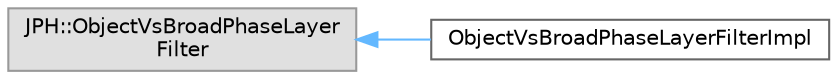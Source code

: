 digraph "Graphical Class Hierarchy"
{
 // LATEX_PDF_SIZE
  bgcolor="transparent";
  edge [fontname=Helvetica,fontsize=10,labelfontname=Helvetica,labelfontsize=10];
  node [fontname=Helvetica,fontsize=10,shape=box,height=0.2,width=0.4];
  rankdir="LR";
  Node0 [id="Node000000",label="JPH::ObjectVsBroadPhaseLayer\lFilter",height=0.2,width=0.4,color="grey60", fillcolor="#E0E0E0", style="filled",tooltip=" "];
  Node0 -> Node1 [id="edge107_Node000000_Node000001",dir="back",color="steelblue1",style="solid",tooltip=" "];
  Node1 [id="Node000001",label="ObjectVsBroadPhaseLayerFilterImpl",height=0.2,width=0.4,color="grey40", fillcolor="white", style="filled",URL="$class_object_vs_broad_phase_layer_filter_impl.html",tooltip="Class that determines if an object layer can collide with a broadphase layer."];
}

